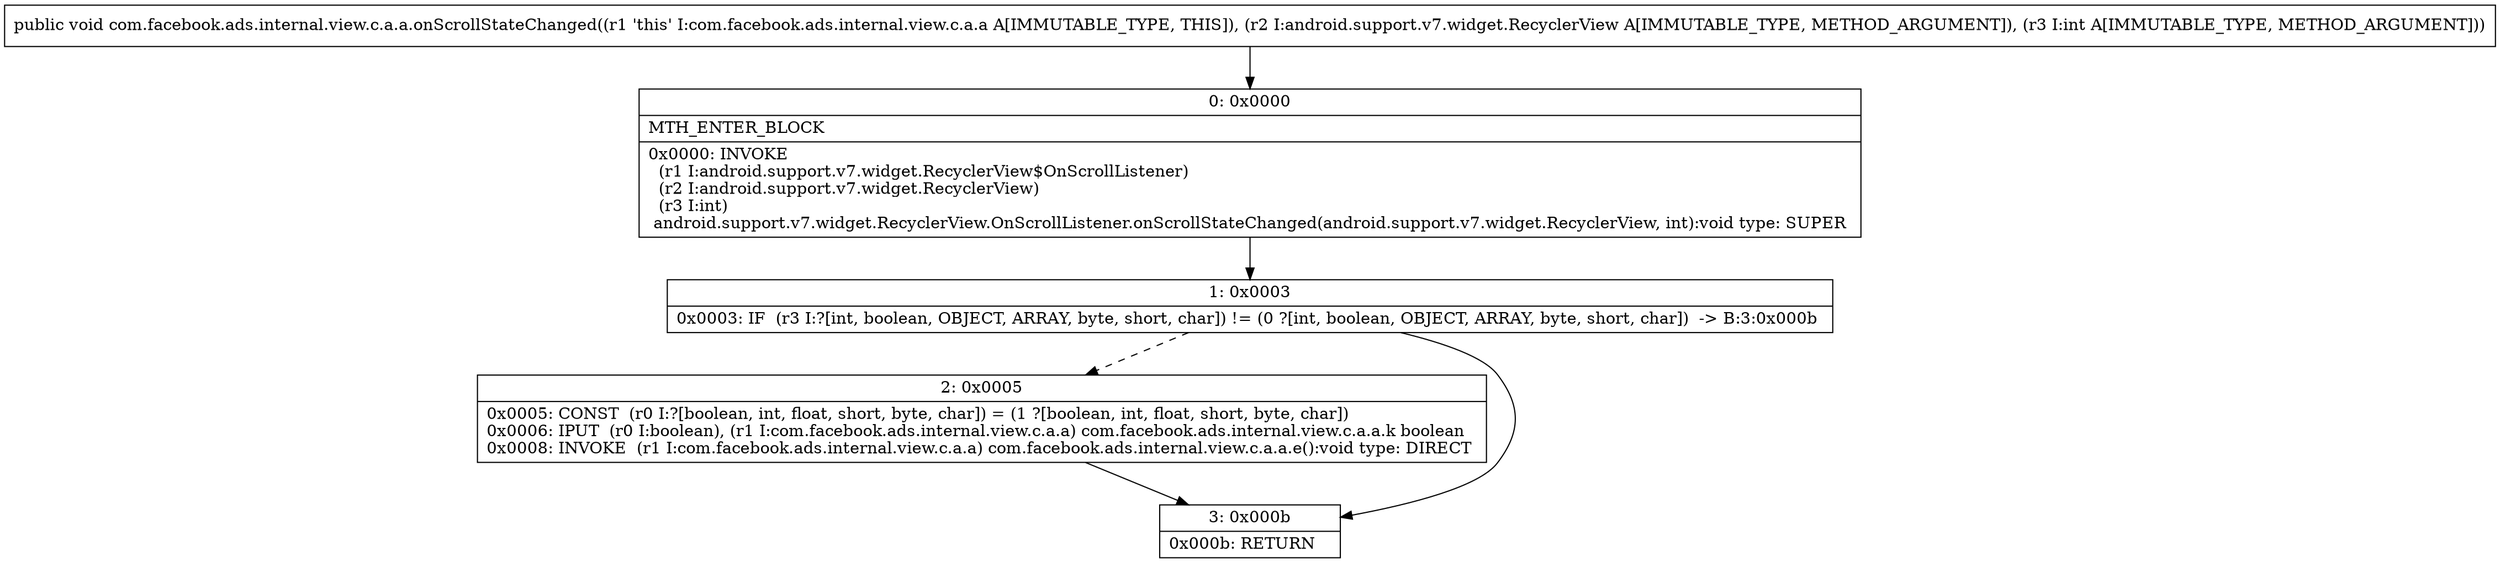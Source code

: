 digraph "CFG forcom.facebook.ads.internal.view.c.a.a.onScrollStateChanged(Landroid\/support\/v7\/widget\/RecyclerView;I)V" {
Node_0 [shape=record,label="{0\:\ 0x0000|MTH_ENTER_BLOCK\l|0x0000: INVOKE  \l  (r1 I:android.support.v7.widget.RecyclerView$OnScrollListener)\l  (r2 I:android.support.v7.widget.RecyclerView)\l  (r3 I:int)\l android.support.v7.widget.RecyclerView.OnScrollListener.onScrollStateChanged(android.support.v7.widget.RecyclerView, int):void type: SUPER \l}"];
Node_1 [shape=record,label="{1\:\ 0x0003|0x0003: IF  (r3 I:?[int, boolean, OBJECT, ARRAY, byte, short, char]) != (0 ?[int, boolean, OBJECT, ARRAY, byte, short, char])  \-\> B:3:0x000b \l}"];
Node_2 [shape=record,label="{2\:\ 0x0005|0x0005: CONST  (r0 I:?[boolean, int, float, short, byte, char]) = (1 ?[boolean, int, float, short, byte, char]) \l0x0006: IPUT  (r0 I:boolean), (r1 I:com.facebook.ads.internal.view.c.a.a) com.facebook.ads.internal.view.c.a.a.k boolean \l0x0008: INVOKE  (r1 I:com.facebook.ads.internal.view.c.a.a) com.facebook.ads.internal.view.c.a.a.e():void type: DIRECT \l}"];
Node_3 [shape=record,label="{3\:\ 0x000b|0x000b: RETURN   \l}"];
MethodNode[shape=record,label="{public void com.facebook.ads.internal.view.c.a.a.onScrollStateChanged((r1 'this' I:com.facebook.ads.internal.view.c.a.a A[IMMUTABLE_TYPE, THIS]), (r2 I:android.support.v7.widget.RecyclerView A[IMMUTABLE_TYPE, METHOD_ARGUMENT]), (r3 I:int A[IMMUTABLE_TYPE, METHOD_ARGUMENT])) }"];
MethodNode -> Node_0;
Node_0 -> Node_1;
Node_1 -> Node_2[style=dashed];
Node_1 -> Node_3;
Node_2 -> Node_3;
}

